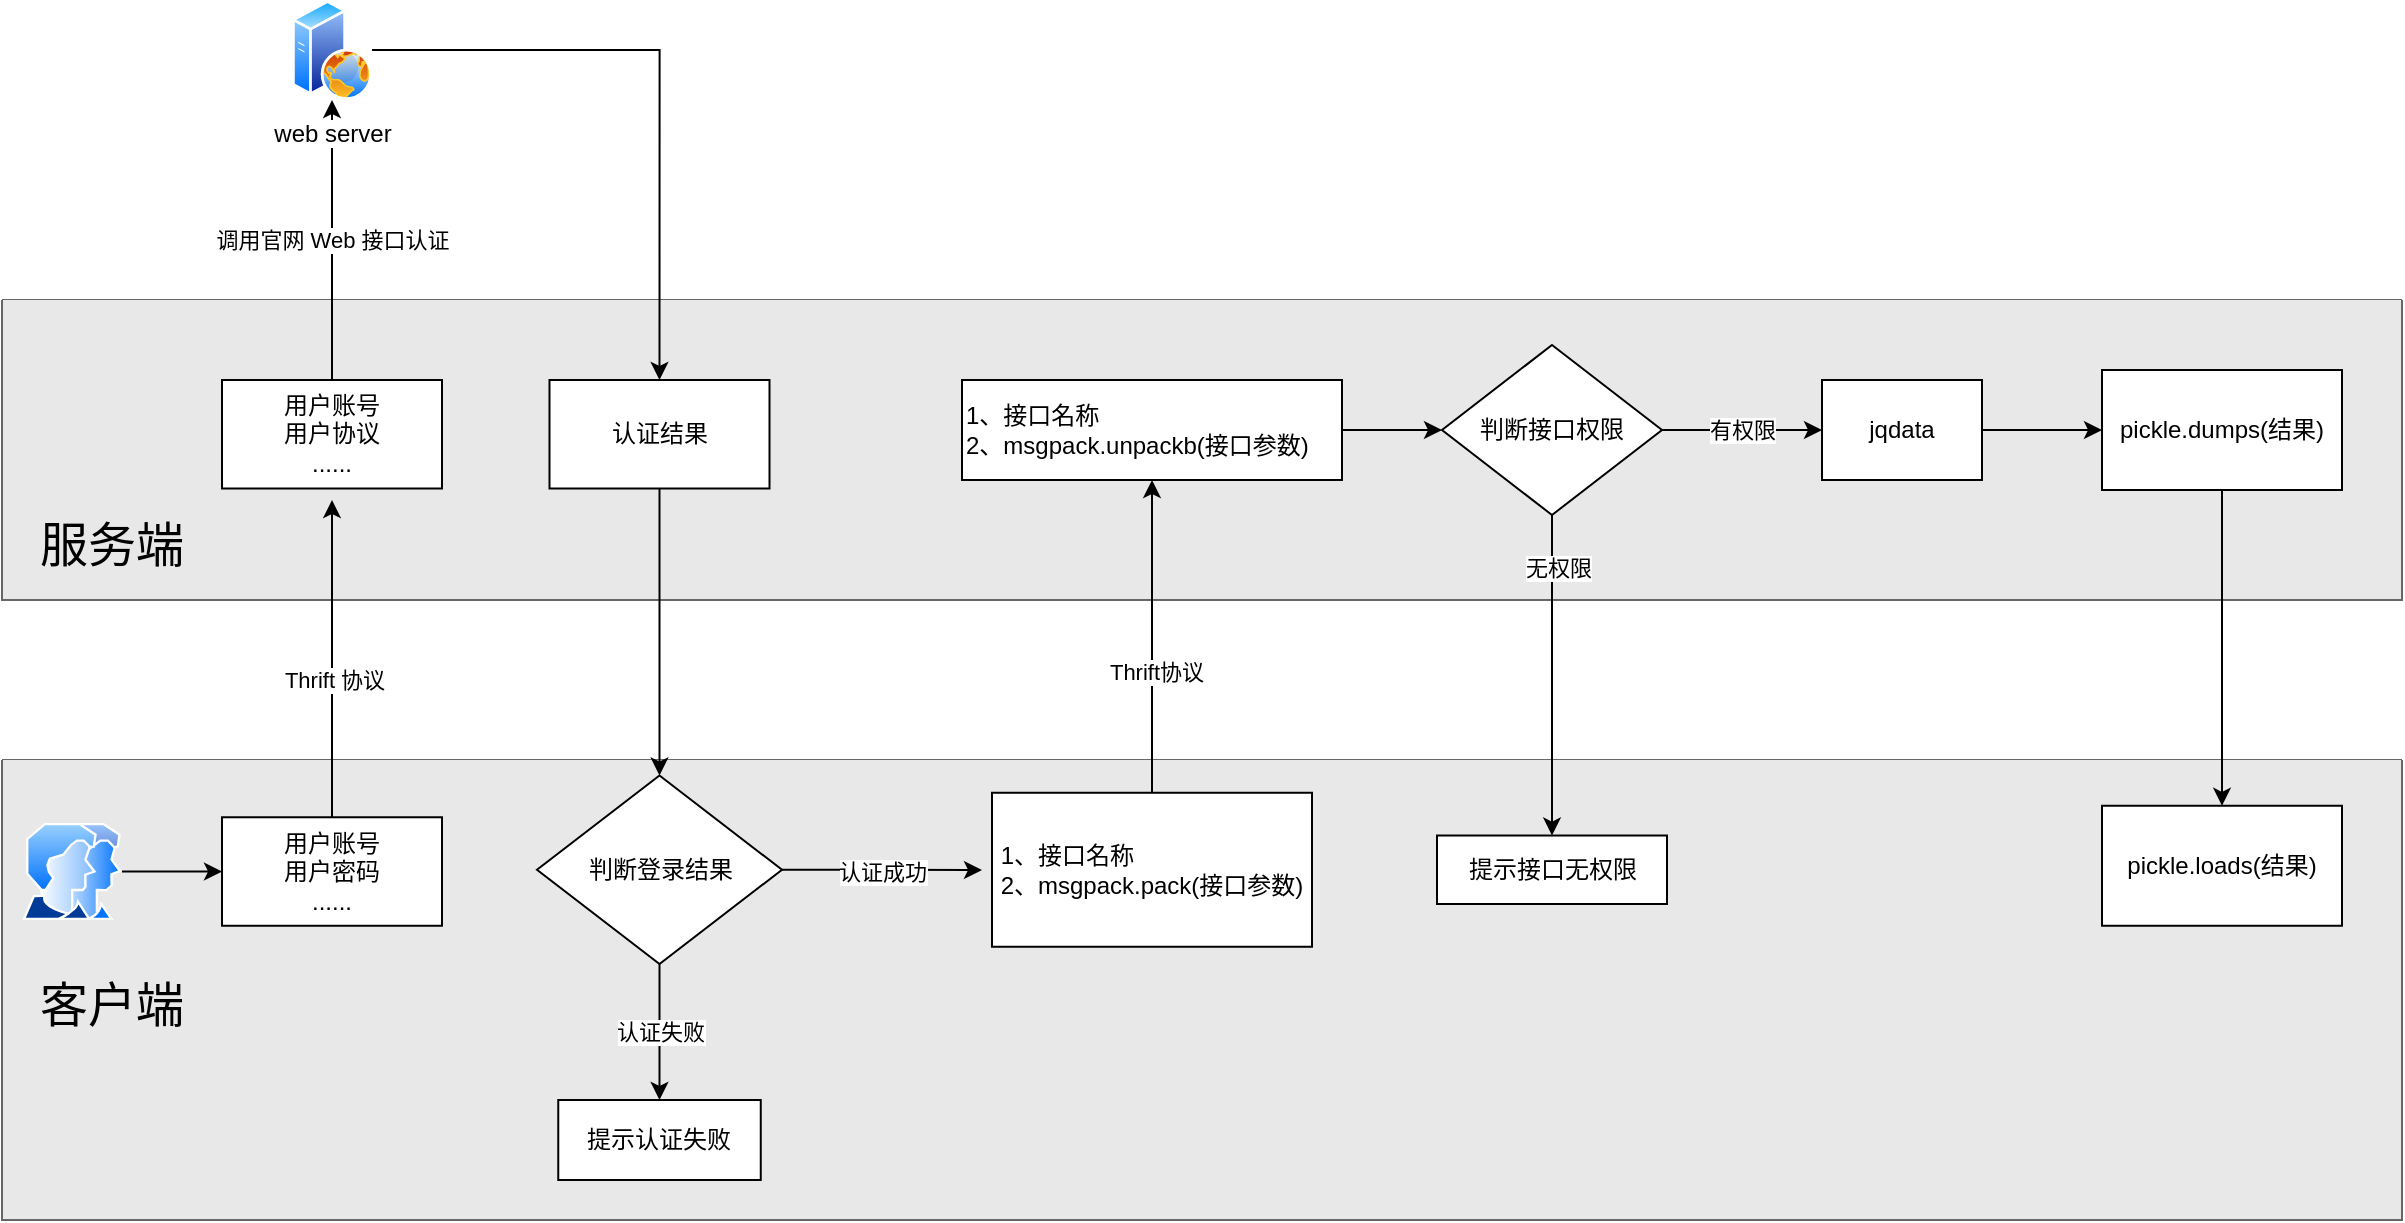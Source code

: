 <mxfile version="21.0.6" type="github">
  <diagram name="第 1 页" id="XqlunTZN08ycfXzX95Lt">
    <mxGraphModel dx="1434" dy="1965" grid="1" gridSize="10" guides="1" tooltips="1" connect="1" arrows="1" fold="1" page="1" pageScale="1" pageWidth="827" pageHeight="1169" math="0" shadow="0">
      <root>
        <mxCell id="0" />
        <mxCell id="1" parent="0" />
        <mxCell id="3WTS7RlHz6xD8wv_IoY_-43" value="" style="swimlane;startSize=0;fillColor=#E6E6E6;strokeColor=#666666;gradientColor=none;swimlaneFillColor=#E8E8E8;" vertex="1" parent="1">
          <mxGeometry x="100" y="370" width="1200" height="230" as="geometry" />
        </mxCell>
        <mxCell id="3WTS7RlHz6xD8wv_IoY_-44" value="&lt;font style=&quot;font-size: 24px;&quot;&gt;客户端&lt;/font&gt;" style="text;html=1;strokeColor=none;fillColor=none;align=center;verticalAlign=middle;whiteSpace=wrap;rounded=0;" vertex="1" parent="3WTS7RlHz6xD8wv_IoY_-43">
          <mxGeometry x="10" y="107.5" width="90" height="30" as="geometry" />
        </mxCell>
        <mxCell id="3WTS7RlHz6xD8wv_IoY_-41" value="" style="swimlane;startSize=0;fillColor=#E6E6E6;strokeColor=#666666;gradientColor=none;swimlaneFillColor=#E8E8E8;" vertex="1" parent="1">
          <mxGeometry x="100" y="140" width="1200" height="150" as="geometry" />
        </mxCell>
        <mxCell id="3WTS7RlHz6xD8wv_IoY_-42" value="&lt;font style=&quot;font-size: 24px;&quot;&gt;服务端&lt;/font&gt;" style="text;html=1;strokeColor=none;fillColor=none;align=center;verticalAlign=middle;whiteSpace=wrap;rounded=0;" vertex="1" parent="3WTS7RlHz6xD8wv_IoY_-41">
          <mxGeometry x="10" y="107.5" width="90" height="30" as="geometry" />
        </mxCell>
        <mxCell id="3WTS7RlHz6xD8wv_IoY_-3" style="edgeStyle=orthogonalEdgeStyle;rounded=0;orthogonalLoop=1;jettySize=auto;html=1;entryX=0;entryY=0.5;entryDx=0;entryDy=0;" edge="1" parent="1" source="3WTS7RlHz6xD8wv_IoY_-1" target="3WTS7RlHz6xD8wv_IoY_-2">
          <mxGeometry relative="1" as="geometry">
            <mxPoint x="150" y="425.75" as="targetPoint" />
          </mxGeometry>
        </mxCell>
        <mxCell id="3WTS7RlHz6xD8wv_IoY_-1" value="" style="aspect=fixed;perimeter=ellipsePerimeter;html=1;align=center;shadow=0;dashed=0;spacingTop=3;image;image=img/lib/active_directory/user_accounts.svg;" vertex="1" parent="1">
          <mxGeometry x="110" y="401.51" width="50" height="48.5" as="geometry" />
        </mxCell>
        <mxCell id="3WTS7RlHz6xD8wv_IoY_-8" style="edgeStyle=orthogonalEdgeStyle;rounded=0;orthogonalLoop=1;jettySize=auto;html=1;exitX=0.5;exitY=0;exitDx=0;exitDy=0;" edge="1" parent="1" source="3WTS7RlHz6xD8wv_IoY_-2">
          <mxGeometry relative="1" as="geometry">
            <mxPoint x="265" y="240" as="targetPoint" />
          </mxGeometry>
        </mxCell>
        <mxCell id="3WTS7RlHz6xD8wv_IoY_-9" value="Thrift 协议" style="edgeLabel;html=1;align=center;verticalAlign=middle;resizable=0;points=[];" vertex="1" connectable="0" parent="3WTS7RlHz6xD8wv_IoY_-8">
          <mxGeometry x="0.211" y="2" relative="1" as="geometry">
            <mxPoint x="2" y="27" as="offset" />
          </mxGeometry>
        </mxCell>
        <mxCell id="3WTS7RlHz6xD8wv_IoY_-2" value="用户账号&lt;br&gt;用户密码&lt;br&gt;......" style="rounded=0;whiteSpace=wrap;html=1;" vertex="1" parent="1">
          <mxGeometry x="210" y="398.63" width="110" height="54.25" as="geometry" />
        </mxCell>
        <mxCell id="3WTS7RlHz6xD8wv_IoY_-7" value="调用官网 Web 接口认证" style="edgeStyle=orthogonalEdgeStyle;rounded=0;orthogonalLoop=1;jettySize=auto;html=1;" edge="1" parent="1" source="3WTS7RlHz6xD8wv_IoY_-5" target="3WTS7RlHz6xD8wv_IoY_-6">
          <mxGeometry relative="1" as="geometry">
            <mxPoint x="265" y="110" as="targetPoint" />
          </mxGeometry>
        </mxCell>
        <mxCell id="3WTS7RlHz6xD8wv_IoY_-5" value="用户账号&lt;br&gt;用户协议&lt;br&gt;......" style="rounded=0;whiteSpace=wrap;html=1;" vertex="1" parent="1">
          <mxGeometry x="210" y="180" width="110" height="54.25" as="geometry" />
        </mxCell>
        <mxCell id="3WTS7RlHz6xD8wv_IoY_-28" style="edgeStyle=orthogonalEdgeStyle;rounded=0;orthogonalLoop=1;jettySize=auto;html=1;exitX=1;exitY=0.5;exitDx=0;exitDy=0;entryX=0.5;entryY=0;entryDx=0;entryDy=0;" edge="1" parent="1" source="3WTS7RlHz6xD8wv_IoY_-6" target="3WTS7RlHz6xD8wv_IoY_-11">
          <mxGeometry relative="1" as="geometry" />
        </mxCell>
        <mxCell id="3WTS7RlHz6xD8wv_IoY_-6" value="web server" style="aspect=fixed;perimeter=ellipsePerimeter;html=1;align=center;shadow=0;dashed=0;spacingTop=3;image;image=img/lib/active_directory/web_server.svg;" vertex="1" parent="1">
          <mxGeometry x="245" y="-10" width="40" height="50" as="geometry" />
        </mxCell>
        <mxCell id="3WTS7RlHz6xD8wv_IoY_-15" style="edgeStyle=orthogonalEdgeStyle;rounded=0;orthogonalLoop=1;jettySize=auto;html=1;exitX=0.5;exitY=1;exitDx=0;exitDy=0;entryX=0.5;entryY=0;entryDx=0;entryDy=0;" edge="1" parent="1" source="3WTS7RlHz6xD8wv_IoY_-11" target="3WTS7RlHz6xD8wv_IoY_-13">
          <mxGeometry relative="1" as="geometry" />
        </mxCell>
        <mxCell id="3WTS7RlHz6xD8wv_IoY_-11" value="认证结果" style="rounded=0;whiteSpace=wrap;html=1;" vertex="1" parent="1">
          <mxGeometry x="373.75" y="180" width="110" height="54.25" as="geometry" />
        </mxCell>
        <mxCell id="3WTS7RlHz6xD8wv_IoY_-29" value="认证成功" style="edgeStyle=orthogonalEdgeStyle;rounded=0;orthogonalLoop=1;jettySize=auto;html=1;exitX=1;exitY=0.5;exitDx=0;exitDy=0;" edge="1" parent="1" source="3WTS7RlHz6xD8wv_IoY_-13">
          <mxGeometry relative="1" as="geometry">
            <mxPoint x="590" y="425" as="targetPoint" />
          </mxGeometry>
        </mxCell>
        <mxCell id="3WTS7RlHz6xD8wv_IoY_-30" value="认证失败" style="edgeStyle=orthogonalEdgeStyle;rounded=0;orthogonalLoop=1;jettySize=auto;html=1;entryX=0.5;entryY=0;entryDx=0;entryDy=0;" edge="1" parent="1" source="3WTS7RlHz6xD8wv_IoY_-13" target="3WTS7RlHz6xD8wv_IoY_-20">
          <mxGeometry relative="1" as="geometry">
            <mxPoint x="428.75" y="520" as="targetPoint" />
          </mxGeometry>
        </mxCell>
        <mxCell id="3WTS7RlHz6xD8wv_IoY_-13" value="判断登录结果" style="rhombus;whiteSpace=wrap;html=1;" vertex="1" parent="1">
          <mxGeometry x="367.5" y="377.75" width="122.5" height="94.25" as="geometry" />
        </mxCell>
        <mxCell id="3WTS7RlHz6xD8wv_IoY_-31" style="edgeStyle=orthogonalEdgeStyle;rounded=0;orthogonalLoop=1;jettySize=auto;html=1;exitX=0.5;exitY=0;exitDx=0;exitDy=0;entryX=0.5;entryY=1;entryDx=0;entryDy=0;" edge="1" parent="1" source="3WTS7RlHz6xD8wv_IoY_-19" target="3WTS7RlHz6xD8wv_IoY_-21">
          <mxGeometry relative="1" as="geometry" />
        </mxCell>
        <mxCell id="3WTS7RlHz6xD8wv_IoY_-32" value="Thrift协议" style="edgeLabel;html=1;align=center;verticalAlign=middle;resizable=0;points=[];" vertex="1" connectable="0" parent="3WTS7RlHz6xD8wv_IoY_-31">
          <mxGeometry x="-0.228" y="-2" relative="1" as="geometry">
            <mxPoint as="offset" />
          </mxGeometry>
        </mxCell>
        <mxCell id="3WTS7RlHz6xD8wv_IoY_-19" value="&lt;div style=&quot;text-align: left;&quot;&gt;&lt;span style=&quot;background-color: initial;&quot;&gt;1、接口名称&lt;/span&gt;&lt;/div&gt;&lt;div style=&quot;text-align: left;&quot;&gt;&lt;span style=&quot;background-color: initial;&quot;&gt;2、msgpack.pack(接口参数)&lt;/span&gt;&lt;/div&gt;" style="rounded=0;whiteSpace=wrap;html=1;" vertex="1" parent="1">
          <mxGeometry x="595" y="386.38" width="160" height="77" as="geometry" />
        </mxCell>
        <mxCell id="3WTS7RlHz6xD8wv_IoY_-20" value="提示认证失败" style="rounded=0;whiteSpace=wrap;html=1;" vertex="1" parent="1">
          <mxGeometry x="378.13" y="540" width="101.25" height="40" as="geometry" />
        </mxCell>
        <mxCell id="3WTS7RlHz6xD8wv_IoY_-22" style="edgeStyle=orthogonalEdgeStyle;rounded=0;orthogonalLoop=1;jettySize=auto;html=1;" edge="1" parent="1" source="3WTS7RlHz6xD8wv_IoY_-21">
          <mxGeometry relative="1" as="geometry">
            <mxPoint x="820" y="205" as="targetPoint" />
          </mxGeometry>
        </mxCell>
        <mxCell id="3WTS7RlHz6xD8wv_IoY_-21" value="1、接口名称&lt;br&gt;2、msgpack.unpackb(接口参数)" style="rounded=0;whiteSpace=wrap;html=1;align=left;" vertex="1" parent="1">
          <mxGeometry x="580" y="180" width="190" height="50" as="geometry" />
        </mxCell>
        <mxCell id="3WTS7RlHz6xD8wv_IoY_-39" style="edgeStyle=orthogonalEdgeStyle;rounded=0;orthogonalLoop=1;jettySize=auto;html=1;exitX=1;exitY=0.5;exitDx=0;exitDy=0;entryX=0;entryY=0.5;entryDx=0;entryDy=0;" edge="1" parent="1" source="3WTS7RlHz6xD8wv_IoY_-23" target="3WTS7RlHz6xD8wv_IoY_-25">
          <mxGeometry relative="1" as="geometry" />
        </mxCell>
        <mxCell id="3WTS7RlHz6xD8wv_IoY_-23" value="jqdata" style="rounded=0;whiteSpace=wrap;html=1;" vertex="1" parent="1">
          <mxGeometry x="1010" y="180" width="80" height="50" as="geometry" />
        </mxCell>
        <mxCell id="3WTS7RlHz6xD8wv_IoY_-40" style="edgeStyle=orthogonalEdgeStyle;rounded=0;orthogonalLoop=1;jettySize=auto;html=1;exitX=0.5;exitY=1;exitDx=0;exitDy=0;" edge="1" parent="1" source="3WTS7RlHz6xD8wv_IoY_-25" target="3WTS7RlHz6xD8wv_IoY_-26">
          <mxGeometry relative="1" as="geometry" />
        </mxCell>
        <mxCell id="3WTS7RlHz6xD8wv_IoY_-25" value="pickle.dumps(结果)" style="rounded=0;whiteSpace=wrap;html=1;" vertex="1" parent="1">
          <mxGeometry x="1150" y="175" width="120" height="60" as="geometry" />
        </mxCell>
        <mxCell id="3WTS7RlHz6xD8wv_IoY_-26" value="pickle.loads(结果)" style="rounded=0;whiteSpace=wrap;html=1;" vertex="1" parent="1">
          <mxGeometry x="1150" y="392.88" width="120" height="60" as="geometry" />
        </mxCell>
        <mxCell id="3WTS7RlHz6xD8wv_IoY_-35" value="有权限" style="edgeStyle=orthogonalEdgeStyle;rounded=0;orthogonalLoop=1;jettySize=auto;html=1;entryX=0;entryY=0.5;entryDx=0;entryDy=0;" edge="1" parent="1" source="3WTS7RlHz6xD8wv_IoY_-34" target="3WTS7RlHz6xD8wv_IoY_-23">
          <mxGeometry relative="1" as="geometry" />
        </mxCell>
        <mxCell id="3WTS7RlHz6xD8wv_IoY_-37" style="edgeStyle=orthogonalEdgeStyle;rounded=0;orthogonalLoop=1;jettySize=auto;html=1;entryX=0.5;entryY=0;entryDx=0;entryDy=0;" edge="1" parent="1" source="3WTS7RlHz6xD8wv_IoY_-34" target="3WTS7RlHz6xD8wv_IoY_-36">
          <mxGeometry relative="1" as="geometry" />
        </mxCell>
        <mxCell id="3WTS7RlHz6xD8wv_IoY_-38" value="无权限" style="edgeLabel;html=1;align=center;verticalAlign=middle;resizable=0;points=[];" vertex="1" connectable="0" parent="3WTS7RlHz6xD8wv_IoY_-37">
          <mxGeometry x="-0.682" y="3" relative="1" as="geometry">
            <mxPoint y="1" as="offset" />
          </mxGeometry>
        </mxCell>
        <mxCell id="3WTS7RlHz6xD8wv_IoY_-34" value="判断接口权限" style="rhombus;whiteSpace=wrap;html=1;" vertex="1" parent="1">
          <mxGeometry x="820" y="162.5" width="110" height="85" as="geometry" />
        </mxCell>
        <mxCell id="3WTS7RlHz6xD8wv_IoY_-36" value="提示接口无权限" style="rounded=0;whiteSpace=wrap;html=1;" vertex="1" parent="1">
          <mxGeometry x="817.5" y="407.76" width="115" height="34.24" as="geometry" />
        </mxCell>
      </root>
    </mxGraphModel>
  </diagram>
</mxfile>
